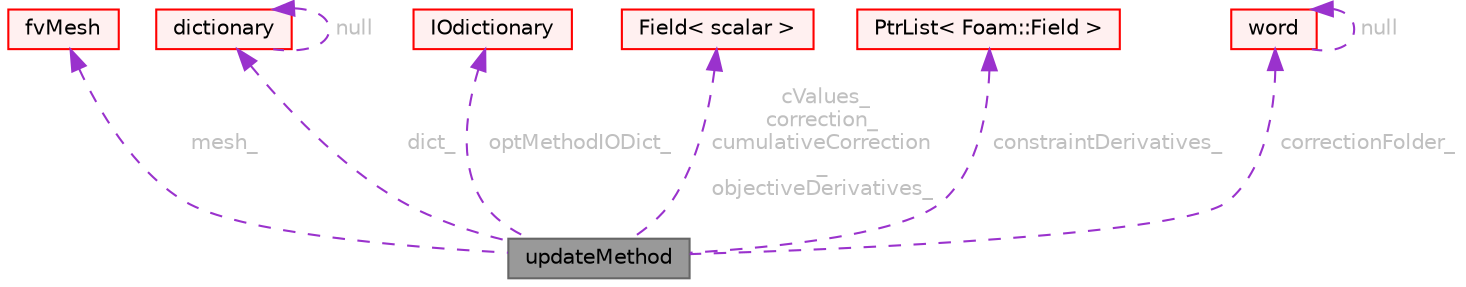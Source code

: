 digraph "updateMethod"
{
 // LATEX_PDF_SIZE
  bgcolor="transparent";
  edge [fontname=Helvetica,fontsize=10,labelfontname=Helvetica,labelfontsize=10];
  node [fontname=Helvetica,fontsize=10,shape=box,height=0.2,width=0.4];
  Node1 [id="Node000001",label="updateMethod",height=0.2,width=0.4,color="gray40", fillcolor="grey60", style="filled", fontcolor="black",tooltip="Abstract base class for optimisation methods."];
  Node2 -> Node1 [id="edge1_Node000001_Node000002",dir="back",color="darkorchid3",style="dashed",tooltip=" ",label=" mesh_",fontcolor="grey" ];
  Node2 [id="Node000002",label="fvMesh",height=0.2,width=0.4,color="red", fillcolor="#FFF0F0", style="filled",URL="$classFoam_1_1fvMesh.html",tooltip="Mesh data needed to do the Finite Volume discretisation."];
  Node22 -> Node1 [id="edge2_Node000001_Node000022",dir="back",color="darkorchid3",style="dashed",tooltip=" ",label=" dict_",fontcolor="grey" ];
  Node22 [id="Node000022",label="dictionary",height=0.2,width=0.4,color="red", fillcolor="#FFF0F0", style="filled",URL="$classFoam_1_1dictionary.html",tooltip="A list of keyword definitions, which are a keyword followed by a number of values (eg,..."];
  Node22 -> Node22 [id="edge3_Node000022_Node000022",dir="back",color="darkorchid3",style="dashed",tooltip=" ",label=" null",fontcolor="grey" ];
  Node20 -> Node1 [id="edge4_Node000001_Node000020",dir="back",color="darkorchid3",style="dashed",tooltip=" ",label=" optMethodIODict_",fontcolor="grey" ];
  Node20 [id="Node000020",label="IOdictionary",height=0.2,width=0.4,color="red", fillcolor="#FFF0F0", style="filled",URL="$classFoam_1_1IOdictionary.html",tooltip="IOdictionary is derived from dictionary and IOobject to give the dictionary automatic IO functionalit..."];
  Node54 -> Node1 [id="edge5_Node000001_Node000054",dir="back",color="darkorchid3",style="dashed",tooltip=" ",label=" cValues_\ncorrection_\ncumulativeCorrection\l_\nobjectiveDerivatives_",fontcolor="grey" ];
  Node54 [id="Node000054",label="Field\< scalar \>",height=0.2,width=0.4,color="red", fillcolor="#FFF0F0", style="filled",URL="$classFoam_1_1Field.html",tooltip=" "];
  Node57 -> Node1 [id="edge6_Node000001_Node000057",dir="back",color="darkorchid3",style="dashed",tooltip=" ",label=" constraintDerivatives_",fontcolor="grey" ];
  Node57 [id="Node000057",label="PtrList\< Foam::Field \>",height=0.2,width=0.4,color="red", fillcolor="#FFF0F0", style="filled",URL="$classFoam_1_1PtrList.html",tooltip=" "];
  Node14 -> Node1 [id="edge7_Node000001_Node000014",dir="back",color="darkorchid3",style="dashed",tooltip=" ",label=" correctionFolder_",fontcolor="grey" ];
  Node14 [id="Node000014",label="word",height=0.2,width=0.4,color="red", fillcolor="#FFF0F0", style="filled",URL="$classFoam_1_1word.html",tooltip="A class for handling words, derived from Foam::string."];
  Node14 -> Node14 [id="edge8_Node000014_Node000014",dir="back",color="darkorchid3",style="dashed",tooltip=" ",label=" null",fontcolor="grey" ];
}
